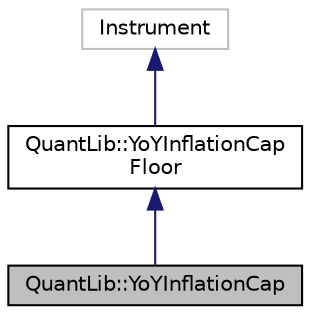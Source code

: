 digraph "QuantLib::YoYInflationCap"
{
  edge [fontname="Helvetica",fontsize="10",labelfontname="Helvetica",labelfontsize="10"];
  node [fontname="Helvetica",fontsize="10",shape=record];
  Node1 [label="QuantLib::YoYInflationCap",height=0.2,width=0.4,color="black", fillcolor="grey75", style="filled", fontcolor="black"];
  Node2 -> Node1 [dir="back",color="midnightblue",fontsize="10",style="solid"];
  Node2 [label="QuantLib::YoYInflationCap\lFloor",height=0.2,width=0.4,color="black", fillcolor="white", style="filled",URL="$class_quant_lib_1_1_yo_y_inflation_cap_floor.html",tooltip="Base class for yoy inflation cap-like instruments. "];
  Node3 -> Node2 [dir="back",color="midnightblue",fontsize="10",style="solid"];
  Node3 [label="Instrument",height=0.2,width=0.4,color="grey75", fillcolor="white", style="filled"];
}
